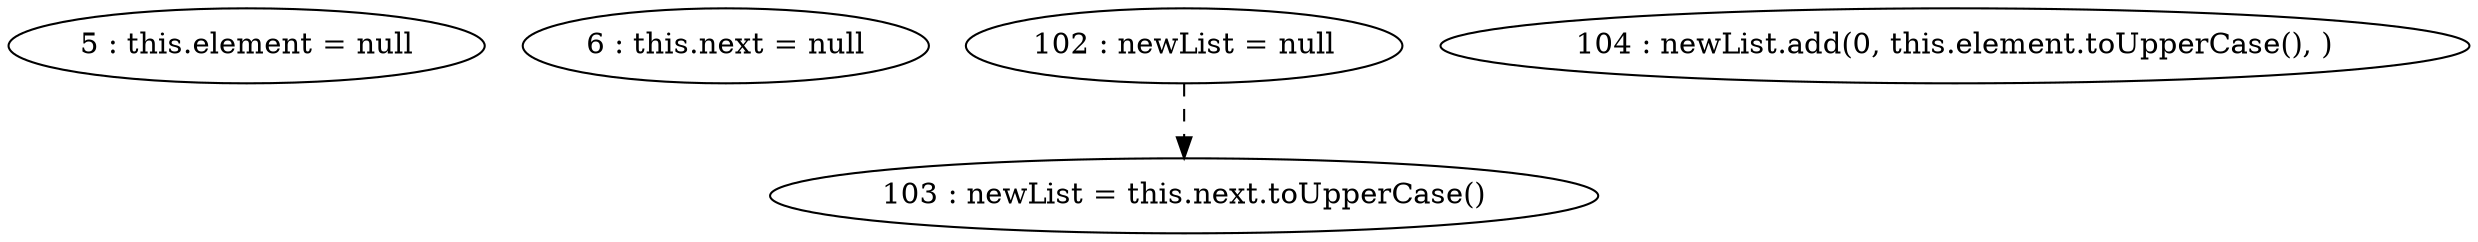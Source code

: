 digraph G {
"5 : this.element = null"
"6 : this.next = null"
"102 : newList = null"
"102 : newList = null" -> "103 : newList = this.next.toUpperCase()" [style=dashed]
"103 : newList = this.next.toUpperCase()"
"104 : newList.add(0, this.element.toUpperCase(), )"
}